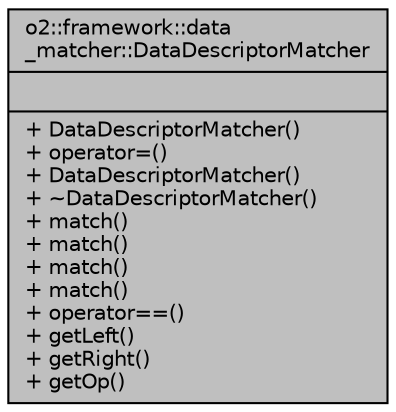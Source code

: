 digraph "o2::framework::data_matcher::DataDescriptorMatcher"
{
 // INTERACTIVE_SVG=YES
  bgcolor="transparent";
  edge [fontname="Helvetica",fontsize="10",labelfontname="Helvetica",labelfontsize="10"];
  node [fontname="Helvetica",fontsize="10",shape=record];
  Node1 [label="{o2::framework::data\l_matcher::DataDescriptorMatcher\n||+ DataDescriptorMatcher()\l+ operator=()\l+ DataDescriptorMatcher()\l+ ~DataDescriptorMatcher()\l+ match()\l+ match()\l+ match()\l+ match()\l+ operator==()\l+ getLeft()\l+ getRight()\l+ getOp()\l}",height=0.2,width=0.4,color="black", fillcolor="grey75", style="filled" fontcolor="black"];
}

